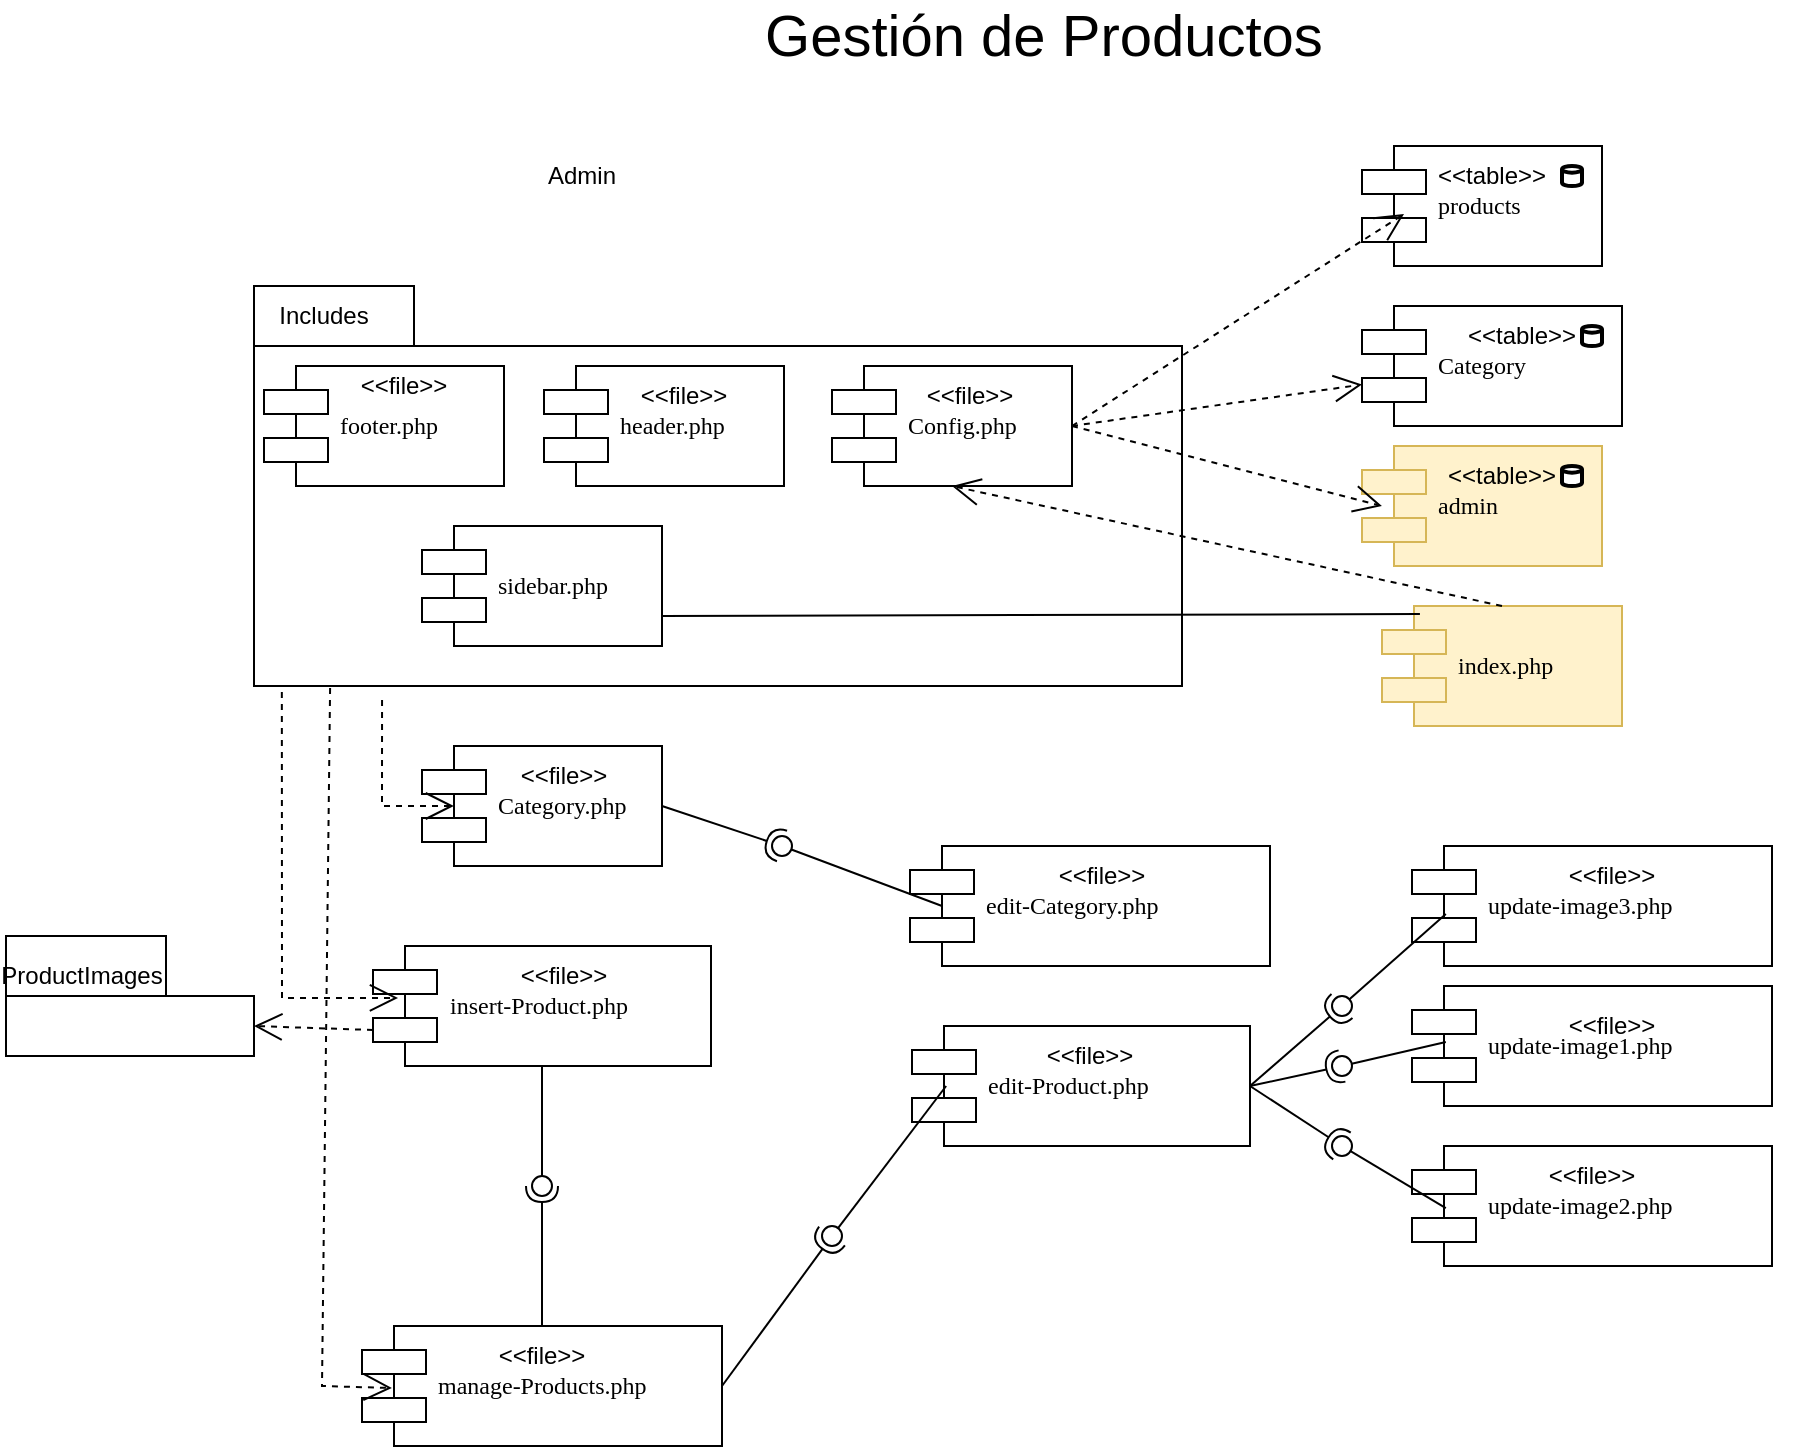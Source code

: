 <mxfile version="22.0.8" type="github">
  <diagram name="Página-1" id="GMEsVAINNBaTcpao7fsB">
    <mxGraphModel dx="1707" dy="1647" grid="1" gridSize="10" guides="1" tooltips="1" connect="1" arrows="1" fold="1" page="1" pageScale="1" pageWidth="827" pageHeight="1169" math="0" shadow="0">
      <root>
        <mxCell id="0" />
        <mxCell id="1" parent="0" />
        <mxCell id="oqwPhSUPqJG5sDOOm7o7-72" value="" style="shape=folder;fontStyle=1;tabWidth=80;tabHeight=30;tabPosition=left;html=1;boundedLbl=1;whiteSpace=wrap;" parent="1" vertex="1">
          <mxGeometry x="56" y="140" width="464" height="200" as="geometry" />
        </mxCell>
        <mxCell id="oqwPhSUPqJG5sDOOm7o7-74" value="&lt;font style=&quot;vertical-align: inherit;&quot;&gt;&lt;font style=&quot;vertical-align: inherit;&quot;&gt;Includes&lt;/font&gt;&lt;/font&gt;" style="text;html=1;strokeColor=none;fillColor=none;align=center;verticalAlign=middle;whiteSpace=wrap;rounded=0;" parent="1" vertex="1">
          <mxGeometry x="61" y="140" width="60" height="30" as="geometry" />
        </mxCell>
        <mxCell id="oqwPhSUPqJG5sDOOm7o7-75" value="footer.php" style="shape=component;align=left;spacingLeft=36;rounded=0;shadow=0;comic=0;labelBackgroundColor=none;strokeWidth=1;fontFamily=Verdana;fontSize=12;html=1;" parent="1" vertex="1">
          <mxGeometry x="61" y="180" width="120" height="60" as="geometry" />
        </mxCell>
        <mxCell id="oqwPhSUPqJG5sDOOm7o7-76" value="header.php" style="shape=component;align=left;spacingLeft=36;rounded=0;shadow=0;comic=0;labelBackgroundColor=none;strokeWidth=1;fontFamily=Verdana;fontSize=12;html=1;" parent="1" vertex="1">
          <mxGeometry x="201" y="180" width="120" height="60" as="geometry" />
        </mxCell>
        <mxCell id="oqwPhSUPqJG5sDOOm7o7-81" value="&amp;lt;&amp;lt;file&amp;gt;&amp;gt;" style="text;html=1;strokeColor=none;fillColor=none;align=center;verticalAlign=middle;whiteSpace=wrap;rounded=0;" parent="1" vertex="1">
          <mxGeometry x="101" y="180" width="60" height="20" as="geometry" />
        </mxCell>
        <mxCell id="oqwPhSUPqJG5sDOOm7o7-82" value="products" style="shape=component;align=left;spacingLeft=36;rounded=0;shadow=0;comic=0;labelBackgroundColor=none;strokeWidth=1;fontFamily=Verdana;fontSize=12;html=1;" parent="1" vertex="1">
          <mxGeometry x="610" y="70" width="120" height="60" as="geometry" />
        </mxCell>
        <mxCell id="oqwPhSUPqJG5sDOOm7o7-83" value="Category" style="shape=component;align=left;spacingLeft=36;rounded=0;shadow=0;comic=0;labelBackgroundColor=none;strokeWidth=1;fontFamily=Verdana;fontSize=12;html=1;" parent="1" vertex="1">
          <mxGeometry x="610" y="150" width="130" height="60" as="geometry" />
        </mxCell>
        <mxCell id="oqwPhSUPqJG5sDOOm7o7-89" value="&amp;lt;&amp;lt;table&amp;gt;&amp;gt;" style="text;html=1;strokeColor=none;fillColor=none;align=center;verticalAlign=middle;whiteSpace=wrap;rounded=0;" parent="1" vertex="1">
          <mxGeometry x="645" y="70" width="60" height="30" as="geometry" />
        </mxCell>
        <mxCell id="oqwPhSUPqJG5sDOOm7o7-90" value="&amp;lt;&amp;lt;file&amp;gt;&amp;gt;" style="text;html=1;strokeColor=none;fillColor=none;align=center;verticalAlign=middle;whiteSpace=wrap;rounded=0;" parent="1" vertex="1">
          <mxGeometry x="241" y="180" width="60" height="30" as="geometry" />
        </mxCell>
        <mxCell id="oqwPhSUPqJG5sDOOm7o7-98" value="" style="strokeWidth=2;html=1;shape=mxgraph.flowchart.database;whiteSpace=wrap;" parent="1" vertex="1">
          <mxGeometry x="710" y="80" width="10" height="10" as="geometry" />
        </mxCell>
        <mxCell id="oqwPhSUPqJG5sDOOm7o7-99" value="Gestión de Productos" style="text;html=1;strokeColor=none;fillColor=none;align=center;verticalAlign=middle;whiteSpace=wrap;rounded=0;fontSize=29;" parent="1" vertex="1">
          <mxGeometry x="241" width="420" height="30" as="geometry" />
        </mxCell>
        <mxCell id="oqwPhSUPqJG5sDOOm7o7-100" value="index.php" style="shape=component;align=left;spacingLeft=36;rounded=0;shadow=0;comic=0;labelBackgroundColor=none;strokeWidth=1;fontFamily=Verdana;fontSize=12;html=1;fillColor=#fff2cc;strokeColor=#d6b656;" parent="1" vertex="1">
          <mxGeometry x="620" y="300" width="120" height="60" as="geometry" />
        </mxCell>
        <mxCell id="oqwPhSUPqJG5sDOOm7o7-102" value="admin" style="shape=component;align=left;spacingLeft=36;rounded=0;shadow=0;comic=0;labelBackgroundColor=none;strokeWidth=1;fontFamily=Verdana;fontSize=12;html=1;fillColor=#fff2cc;strokeColor=#d6b656;" parent="1" vertex="1">
          <mxGeometry x="610" y="220" width="120" height="60" as="geometry" />
        </mxCell>
        <mxCell id="oqwPhSUPqJG5sDOOm7o7-103" value="&amp;lt;&amp;lt;table&amp;gt;&amp;gt;" style="text;html=1;strokeColor=none;fillColor=none;align=center;verticalAlign=middle;whiteSpace=wrap;rounded=0;" parent="1" vertex="1">
          <mxGeometry x="650" y="220" width="60" height="30" as="geometry" />
        </mxCell>
        <mxCell id="oqwPhSUPqJG5sDOOm7o7-104" value="" style="ellipse;whiteSpace=wrap;html=1;align=center;aspect=fixed;fillColor=none;strokeColor=none;resizable=0;perimeter=centerPerimeter;rotatable=0;allowArrows=0;points=[];outlineConnect=1;" parent="1" vertex="1">
          <mxGeometry x="815" y="490" width="10" height="10" as="geometry" />
        </mxCell>
        <mxCell id="oqwPhSUPqJG5sDOOm7o7-108" value="" style="strokeWidth=2;html=1;shape=mxgraph.flowchart.database;whiteSpace=wrap;" parent="1" vertex="1">
          <mxGeometry x="710" y="230" width="10" height="10" as="geometry" />
        </mxCell>
        <mxCell id="oqwPhSUPqJG5sDOOm7o7-141" value="" style="shape=folder;fontStyle=1;tabWidth=80;tabHeight=30;tabPosition=left;html=1;boundedLbl=1;whiteSpace=wrap;" parent="1" vertex="1">
          <mxGeometry x="-68" y="465" width="124" height="60" as="geometry" />
        </mxCell>
        <mxCell id="oqwPhSUPqJG5sDOOm7o7-142" value="&lt;font style=&quot;vertical-align: inherit;&quot;&gt;&lt;font style=&quot;vertical-align: inherit;&quot;&gt;ProductImages&lt;/font&gt;&lt;/font&gt;" style="text;html=1;strokeColor=none;fillColor=none;align=center;verticalAlign=middle;whiteSpace=wrap;rounded=0;" parent="1" vertex="1">
          <mxGeometry x="-60" y="470" width="60" height="30" as="geometry" />
        </mxCell>
        <mxCell id="oqwPhSUPqJG5sDOOm7o7-143" value="Config.php" style="shape=component;align=left;spacingLeft=36;rounded=0;shadow=0;comic=0;labelBackgroundColor=none;strokeWidth=1;fontFamily=Verdana;fontSize=12;html=1;" parent="1" vertex="1">
          <mxGeometry x="345" y="180" width="120" height="60" as="geometry" />
        </mxCell>
        <mxCell id="oqwPhSUPqJG5sDOOm7o7-147" value="&amp;lt;&amp;lt;file&amp;gt;&amp;gt;" style="text;html=1;strokeColor=none;fillColor=none;align=center;verticalAlign=middle;whiteSpace=wrap;rounded=0;" parent="1" vertex="1">
          <mxGeometry x="384" y="180" width="60" height="30" as="geometry" />
        </mxCell>
        <mxCell id="oqwPhSUPqJG5sDOOm7o7-148" value="&amp;lt;&amp;lt;table&amp;gt;&amp;gt;" style="text;html=1;strokeColor=none;fillColor=none;align=center;verticalAlign=middle;whiteSpace=wrap;rounded=0;" parent="1" vertex="1">
          <mxGeometry x="660" y="150" width="60" height="30" as="geometry" />
        </mxCell>
        <mxCell id="oqwPhSUPqJG5sDOOm7o7-150" value="" style="strokeWidth=2;html=1;shape=mxgraph.flowchart.database;whiteSpace=wrap;" parent="1" vertex="1">
          <mxGeometry x="720" y="160" width="10" height="10" as="geometry" />
        </mxCell>
        <mxCell id="oqwPhSUPqJG5sDOOm7o7-159" value="" style="endArrow=open;endSize=12;dashed=1;html=1;rounded=0;exitX=1;exitY=0.5;exitDx=0;exitDy=0;entryX=0.083;entryY=0.5;entryDx=0;entryDy=0;entryPerimeter=0;" parent="1" source="oqwPhSUPqJG5sDOOm7o7-143" target="oqwPhSUPqJG5sDOOm7o7-102" edge="1">
          <mxGeometry width="160" relative="1" as="geometry">
            <mxPoint x="506" y="441.98" as="sourcePoint" />
            <mxPoint x="261" y="470" as="targetPoint" />
          </mxGeometry>
        </mxCell>
        <mxCell id="oqwPhSUPqJG5sDOOm7o7-160" value="" style="endArrow=open;endSize=12;dashed=1;html=1;rounded=0;exitX=1;exitY=0.5;exitDx=0;exitDy=0;" parent="1" source="oqwPhSUPqJG5sDOOm7o7-143" target="oqwPhSUPqJG5sDOOm7o7-83" edge="1">
          <mxGeometry width="160" relative="1" as="geometry">
            <mxPoint x="475" y="220" as="sourcePoint" />
            <mxPoint x="630" y="260" as="targetPoint" />
          </mxGeometry>
        </mxCell>
        <mxCell id="oqwPhSUPqJG5sDOOm7o7-161" value="" style="endArrow=open;endSize=12;dashed=1;html=1;rounded=0;exitX=1;exitY=0.5;exitDx=0;exitDy=0;entryX=0.175;entryY=0.567;entryDx=0;entryDy=0;entryPerimeter=0;" parent="1" source="oqwPhSUPqJG5sDOOm7o7-143" target="oqwPhSUPqJG5sDOOm7o7-82" edge="1">
          <mxGeometry width="160" relative="1" as="geometry">
            <mxPoint x="485" y="230" as="sourcePoint" />
            <mxPoint x="640" y="270" as="targetPoint" />
          </mxGeometry>
        </mxCell>
        <mxCell id="oqwPhSUPqJG5sDOOm7o7-162" value="&lt;font style=&quot;vertical-align: inherit;&quot;&gt;&lt;font style=&quot;vertical-align: inherit;&quot;&gt;Admin&lt;/font&gt;&lt;/font&gt;" style="text;html=1;strokeColor=none;fillColor=none;align=center;verticalAlign=middle;whiteSpace=wrap;rounded=0;" parent="1" vertex="1">
          <mxGeometry x="190" y="70" width="60" height="30" as="geometry" />
        </mxCell>
        <mxCell id="oqwPhSUPqJG5sDOOm7o7-164" value="Category.php" style="shape=component;align=left;spacingLeft=36;rounded=0;shadow=0;comic=0;labelBackgroundColor=none;strokeWidth=1;fontFamily=Verdana;fontSize=12;html=1;" parent="1" vertex="1">
          <mxGeometry x="140" y="370" width="120" height="60" as="geometry" />
        </mxCell>
        <mxCell id="oqwPhSUPqJG5sDOOm7o7-165" value="insert-Product.php" style="shape=component;align=left;spacingLeft=36;rounded=0;shadow=0;comic=0;labelBackgroundColor=none;strokeWidth=1;fontFamily=Verdana;fontSize=12;html=1;" parent="1" vertex="1">
          <mxGeometry x="115.5" y="470" width="169" height="60" as="geometry" />
        </mxCell>
        <mxCell id="oqwPhSUPqJG5sDOOm7o7-166" value="edit-Product.php" style="shape=component;align=left;spacingLeft=36;rounded=0;shadow=0;comic=0;labelBackgroundColor=none;strokeWidth=1;fontFamily=Verdana;fontSize=12;html=1;" parent="1" vertex="1">
          <mxGeometry x="385" y="510" width="169" height="60" as="geometry" />
        </mxCell>
        <mxCell id="oqwPhSUPqJG5sDOOm7o7-167" value="manage-Products.php" style="shape=component;align=left;spacingLeft=36;rounded=0;shadow=0;comic=0;labelBackgroundColor=none;strokeWidth=1;fontFamily=Verdana;fontSize=12;html=1;" parent="1" vertex="1">
          <mxGeometry x="110" y="660" width="180" height="60" as="geometry" />
        </mxCell>
        <mxCell id="oqwPhSUPqJG5sDOOm7o7-168" value="edit-Category.php" style="shape=component;align=left;spacingLeft=36;rounded=0;shadow=0;comic=0;labelBackgroundColor=none;strokeWidth=1;fontFamily=Verdana;fontSize=12;html=1;" parent="1" vertex="1">
          <mxGeometry x="384" y="420" width="180" height="60" as="geometry" />
        </mxCell>
        <mxCell id="oqwPhSUPqJG5sDOOm7o7-169" value="update-image1.php" style="shape=component;align=left;spacingLeft=36;rounded=0;shadow=0;comic=0;labelBackgroundColor=none;strokeWidth=1;fontFamily=Verdana;fontSize=12;html=1;" parent="1" vertex="1">
          <mxGeometry x="635" y="490" width="180" height="60" as="geometry" />
        </mxCell>
        <mxCell id="oqwPhSUPqJG5sDOOm7o7-170" value="update-image2.php" style="shape=component;align=left;spacingLeft=36;rounded=0;shadow=0;comic=0;labelBackgroundColor=none;strokeWidth=1;fontFamily=Verdana;fontSize=12;html=1;" parent="1" vertex="1">
          <mxGeometry x="635" y="570" width="180" height="60" as="geometry" />
        </mxCell>
        <mxCell id="oqwPhSUPqJG5sDOOm7o7-171" value="update-image3.php" style="shape=component;align=left;spacingLeft=36;rounded=0;shadow=0;comic=0;labelBackgroundColor=none;strokeWidth=1;fontFamily=Verdana;fontSize=12;html=1;" parent="1" vertex="1">
          <mxGeometry x="635" y="420" width="180" height="60" as="geometry" />
        </mxCell>
        <mxCell id="3F5nWW7DroaDHCYguj-d-1" value="" style="endArrow=open;endSize=12;dashed=1;html=1;rounded=0;exitX=0.5;exitY=0;exitDx=0;exitDy=0;entryX=0.5;entryY=1;entryDx=0;entryDy=0;" parent="1" source="oqwPhSUPqJG5sDOOm7o7-100" target="oqwPhSUPqJG5sDOOm7o7-143" edge="1">
          <mxGeometry width="160" relative="1" as="geometry">
            <mxPoint x="475" y="220" as="sourcePoint" />
            <mxPoint x="630" y="260" as="targetPoint" />
          </mxGeometry>
        </mxCell>
        <mxCell id="3F5nWW7DroaDHCYguj-d-2" value="sidebar.php" style="shape=component;align=left;spacingLeft=36;rounded=0;shadow=0;comic=0;labelBackgroundColor=none;strokeWidth=1;fontFamily=Verdana;fontSize=12;html=1;" parent="1" vertex="1">
          <mxGeometry x="140" y="260" width="120" height="60" as="geometry" />
        </mxCell>
        <mxCell id="3F5nWW7DroaDHCYguj-d-8" value="" style="endArrow=none;html=1;rounded=0;entryX=0.158;entryY=0.067;entryDx=0;entryDy=0;exitX=1;exitY=0.75;exitDx=0;exitDy=0;entryPerimeter=0;" parent="1" source="3F5nWW7DroaDHCYguj-d-2" target="oqwPhSUPqJG5sDOOm7o7-100" edge="1">
          <mxGeometry width="50" height="50" relative="1" as="geometry">
            <mxPoint x="107" y="390" as="sourcePoint" />
            <mxPoint x="210" y="330" as="targetPoint" />
          </mxGeometry>
        </mxCell>
        <mxCell id="3F5nWW7DroaDHCYguj-d-20" value="" style="rounded=0;orthogonalLoop=1;jettySize=auto;html=1;endArrow=halfCircle;endFill=0;endSize=6;strokeWidth=1;sketch=0;exitX=1;exitY=0.5;exitDx=0;exitDy=0;" parent="1" source="oqwPhSUPqJG5sDOOm7o7-166" edge="1">
          <mxGeometry relative="1" as="geometry">
            <mxPoint x="400" y="445" as="sourcePoint" />
            <mxPoint x="600" y="500" as="targetPoint" />
          </mxGeometry>
        </mxCell>
        <mxCell id="3F5nWW7DroaDHCYguj-d-21" value="" style="rounded=0;orthogonalLoop=1;jettySize=auto;html=1;endArrow=oval;endFill=0;sketch=0;sourcePerimeterSpacing=0;targetPerimeterSpacing=0;endSize=10;exitX=0.094;exitY=0.567;exitDx=0;exitDy=0;exitPerimeter=0;" parent="1" source="oqwPhSUPqJG5sDOOm7o7-171" edge="1">
          <mxGeometry relative="1" as="geometry">
            <mxPoint x="360" y="445" as="sourcePoint" />
            <mxPoint x="600" y="500" as="targetPoint" />
          </mxGeometry>
        </mxCell>
        <mxCell id="3F5nWW7DroaDHCYguj-d-22" value="" style="ellipse;whiteSpace=wrap;html=1;align=center;aspect=fixed;fillColor=none;strokeColor=none;resizable=0;perimeter=centerPerimeter;rotatable=0;allowArrows=0;points=[];outlineConnect=1;" parent="1" vertex="1">
          <mxGeometry x="375" y="440" width="10" height="10" as="geometry" />
        </mxCell>
        <mxCell id="3F5nWW7DroaDHCYguj-d-23" value="" style="rounded=0;orthogonalLoop=1;jettySize=auto;html=1;endArrow=halfCircle;endFill=0;endSize=6;strokeWidth=1;sketch=0;exitX=1;exitY=0.5;exitDx=0;exitDy=0;" parent="1" source="oqwPhSUPqJG5sDOOm7o7-166" edge="1">
          <mxGeometry relative="1" as="geometry">
            <mxPoint x="400" y="445" as="sourcePoint" />
            <mxPoint x="600" y="530" as="targetPoint" />
          </mxGeometry>
        </mxCell>
        <mxCell id="3F5nWW7DroaDHCYguj-d-24" value="" style="rounded=0;orthogonalLoop=1;jettySize=auto;html=1;endArrow=oval;endFill=0;sketch=0;sourcePerimeterSpacing=0;targetPerimeterSpacing=0;endSize=10;exitX=0.094;exitY=0.467;exitDx=0;exitDy=0;exitPerimeter=0;" parent="1" source="oqwPhSUPqJG5sDOOm7o7-169" edge="1">
          <mxGeometry relative="1" as="geometry">
            <mxPoint x="360" y="445" as="sourcePoint" />
            <mxPoint x="600" y="530" as="targetPoint" />
          </mxGeometry>
        </mxCell>
        <mxCell id="3F5nWW7DroaDHCYguj-d-25" value="" style="ellipse;whiteSpace=wrap;html=1;align=center;aspect=fixed;fillColor=none;strokeColor=none;resizable=0;perimeter=centerPerimeter;rotatable=0;allowArrows=0;points=[];outlineConnect=1;" parent="1" vertex="1">
          <mxGeometry x="375" y="440" width="10" height="10" as="geometry" />
        </mxCell>
        <mxCell id="3F5nWW7DroaDHCYguj-d-26" value="" style="rounded=0;orthogonalLoop=1;jettySize=auto;html=1;endArrow=halfCircle;endFill=0;endSize=6;strokeWidth=1;sketch=0;exitX=1;exitY=0.5;exitDx=0;exitDy=0;" parent="1" source="oqwPhSUPqJG5sDOOm7o7-166" edge="1">
          <mxGeometry relative="1" as="geometry">
            <mxPoint x="400" y="445" as="sourcePoint" />
            <mxPoint x="600" y="570" as="targetPoint" />
          </mxGeometry>
        </mxCell>
        <mxCell id="3F5nWW7DroaDHCYguj-d-27" value="" style="rounded=0;orthogonalLoop=1;jettySize=auto;html=1;endArrow=oval;endFill=0;sketch=0;sourcePerimeterSpacing=0;targetPerimeterSpacing=0;endSize=10;exitX=0.094;exitY=0.517;exitDx=0;exitDy=0;exitPerimeter=0;" parent="1" source="oqwPhSUPqJG5sDOOm7o7-170" edge="1">
          <mxGeometry relative="1" as="geometry">
            <mxPoint x="360" y="445" as="sourcePoint" />
            <mxPoint x="600" y="570" as="targetPoint" />
          </mxGeometry>
        </mxCell>
        <mxCell id="3F5nWW7DroaDHCYguj-d-28" value="" style="ellipse;whiteSpace=wrap;html=1;align=center;aspect=fixed;fillColor=none;strokeColor=none;resizable=0;perimeter=centerPerimeter;rotatable=0;allowArrows=0;points=[];outlineConnect=1;" parent="1" vertex="1">
          <mxGeometry x="375" y="440" width="10" height="10" as="geometry" />
        </mxCell>
        <mxCell id="3F5nWW7DroaDHCYguj-d-29" value="" style="rounded=0;orthogonalLoop=1;jettySize=auto;html=1;endArrow=halfCircle;endFill=0;endSize=6;strokeWidth=1;sketch=0;exitX=1;exitY=0.5;exitDx=0;exitDy=0;" parent="1" source="oqwPhSUPqJG5sDOOm7o7-164" edge="1">
          <mxGeometry relative="1" as="geometry">
            <mxPoint x="400" y="445" as="sourcePoint" />
            <mxPoint x="320" y="420" as="targetPoint" />
          </mxGeometry>
        </mxCell>
        <mxCell id="3F5nWW7DroaDHCYguj-d-30" value="" style="rounded=0;orthogonalLoop=1;jettySize=auto;html=1;endArrow=oval;endFill=0;sketch=0;sourcePerimeterSpacing=0;targetPerimeterSpacing=0;endSize=10;exitX=0.089;exitY=0.5;exitDx=0;exitDy=0;exitPerimeter=0;" parent="1" source="oqwPhSUPqJG5sDOOm7o7-168" edge="1">
          <mxGeometry relative="1" as="geometry">
            <mxPoint x="360" y="445" as="sourcePoint" />
            <mxPoint x="320" y="420" as="targetPoint" />
          </mxGeometry>
        </mxCell>
        <mxCell id="3F5nWW7DroaDHCYguj-d-31" value="" style="ellipse;whiteSpace=wrap;html=1;align=center;aspect=fixed;fillColor=none;strokeColor=none;resizable=0;perimeter=centerPerimeter;rotatable=0;allowArrows=0;points=[];outlineConnect=1;" parent="1" vertex="1">
          <mxGeometry x="375" y="440" width="10" height="10" as="geometry" />
        </mxCell>
        <mxCell id="3F5nWW7DroaDHCYguj-d-32" value="" style="rounded=0;orthogonalLoop=1;jettySize=auto;html=1;endArrow=halfCircle;endFill=0;endSize=6;strokeWidth=1;sketch=0;exitX=1;exitY=0.5;exitDx=0;exitDy=0;entryX=0.2;entryY=0.4;entryDx=0;entryDy=0;entryPerimeter=0;" parent="1" source="oqwPhSUPqJG5sDOOm7o7-167" target="3F5nWW7DroaDHCYguj-d-34" edge="1">
          <mxGeometry relative="1" as="geometry">
            <mxPoint x="390" y="575" as="sourcePoint" />
            <mxPoint x="360" y="560" as="targetPoint" />
          </mxGeometry>
        </mxCell>
        <mxCell id="3F5nWW7DroaDHCYguj-d-33" value="" style="rounded=0;orthogonalLoop=1;jettySize=auto;html=1;endArrow=oval;endFill=0;sketch=0;sourcePerimeterSpacing=0;targetPerimeterSpacing=0;endSize=10;exitX=0.101;exitY=0.5;exitDx=0;exitDy=0;exitPerimeter=0;entryX=0;entryY=0.2;entryDx=0;entryDy=0;entryPerimeter=0;" parent="1" source="oqwPhSUPqJG5sDOOm7o7-166" target="3F5nWW7DroaDHCYguj-d-34" edge="1">
          <mxGeometry relative="1" as="geometry">
            <mxPoint x="350" y="575" as="sourcePoint" />
            <mxPoint x="360" y="560" as="targetPoint" />
          </mxGeometry>
        </mxCell>
        <mxCell id="3F5nWW7DroaDHCYguj-d-34" value="" style="ellipse;whiteSpace=wrap;html=1;align=center;aspect=fixed;fillColor=none;strokeColor=none;resizable=0;perimeter=centerPerimeter;rotatable=0;allowArrows=0;points=[];outlineConnect=1;" parent="1" vertex="1">
          <mxGeometry x="340" y="610" width="10" height="10" as="geometry" />
        </mxCell>
        <mxCell id="3F5nWW7DroaDHCYguj-d-35" value="" style="rounded=0;orthogonalLoop=1;jettySize=auto;html=1;endArrow=halfCircle;endFill=0;endSize=6;strokeWidth=1;sketch=0;exitX=0.5;exitY=0;exitDx=0;exitDy=0;" parent="1" source="oqwPhSUPqJG5sDOOm7o7-167" edge="1">
          <mxGeometry relative="1" as="geometry">
            <mxPoint x="390" y="575" as="sourcePoint" />
            <mxPoint x="200" y="590" as="targetPoint" />
          </mxGeometry>
        </mxCell>
        <mxCell id="3F5nWW7DroaDHCYguj-d-39" value="" style="ellipse;whiteSpace=wrap;html=1;align=center;aspect=fixed;fillColor=none;strokeColor=none;resizable=0;perimeter=centerPerimeter;rotatable=0;allowArrows=0;points=[];outlineConnect=1;" parent="1" vertex="1">
          <mxGeometry x="364" y="570" width="10" height="10" as="geometry" />
        </mxCell>
        <mxCell id="3F5nWW7DroaDHCYguj-d-40" value="" style="rounded=0;orthogonalLoop=1;jettySize=auto;html=1;endArrow=oval;endFill=0;sketch=0;sourcePerimeterSpacing=0;targetPerimeterSpacing=0;endSize=10;exitX=0.5;exitY=1;exitDx=0;exitDy=0;" parent="1" source="oqwPhSUPqJG5sDOOm7o7-165" edge="1">
          <mxGeometry relative="1" as="geometry">
            <mxPoint x="412" y="550" as="sourcePoint" />
            <mxPoint x="200" y="590" as="targetPoint" />
          </mxGeometry>
        </mxCell>
        <mxCell id="3F5nWW7DroaDHCYguj-d-42" value="&amp;lt;&amp;lt;file&amp;gt;&amp;gt;" style="text;html=1;strokeColor=none;fillColor=none;align=center;verticalAlign=middle;whiteSpace=wrap;rounded=0;" parent="1" vertex="1">
          <mxGeometry x="181" y="370" width="60" height="30" as="geometry" />
        </mxCell>
        <mxCell id="3F5nWW7DroaDHCYguj-d-43" value="" style="endArrow=open;endSize=12;dashed=1;html=1;rounded=0;exitX=0.03;exitY=1.015;exitDx=0;exitDy=0;entryX=0.074;entryY=0.433;entryDx=0;entryDy=0;entryPerimeter=0;exitPerimeter=0;" parent="1" source="oqwPhSUPqJG5sDOOm7o7-72" target="oqwPhSUPqJG5sDOOm7o7-165" edge="1">
          <mxGeometry width="160" relative="1" as="geometry">
            <mxPoint x="690" y="310" as="sourcePoint" />
            <mxPoint x="415" y="250" as="targetPoint" />
            <Array as="points">
              <mxPoint x="70" y="496" />
            </Array>
          </mxGeometry>
        </mxCell>
        <mxCell id="3F5nWW7DroaDHCYguj-d-44" value="" style="endArrow=open;endSize=12;dashed=1;html=1;rounded=0;exitX=0.138;exitY=1.035;exitDx=0;exitDy=0;entryX=0.133;entryY=0.5;entryDx=0;entryDy=0;entryPerimeter=0;exitPerimeter=0;" parent="1" source="oqwPhSUPqJG5sDOOm7o7-72" target="oqwPhSUPqJG5sDOOm7o7-164" edge="1">
          <mxGeometry width="160" relative="1" as="geometry">
            <mxPoint x="700" y="320" as="sourcePoint" />
            <mxPoint x="425" y="260" as="targetPoint" />
            <Array as="points">
              <mxPoint x="120" y="400" />
            </Array>
          </mxGeometry>
        </mxCell>
        <mxCell id="3F5nWW7DroaDHCYguj-d-45" value="" style="endArrow=open;endSize=12;dashed=1;html=1;rounded=0;exitX=0.082;exitY=1.005;exitDx=0;exitDy=0;exitPerimeter=0;entryX=0.083;entryY=0.517;entryDx=0;entryDy=0;entryPerimeter=0;" parent="1" source="oqwPhSUPqJG5sDOOm7o7-72" target="oqwPhSUPqJG5sDOOm7o7-167" edge="1">
          <mxGeometry width="160" relative="1" as="geometry">
            <mxPoint x="710" y="330" as="sourcePoint" />
            <mxPoint x="260" y="560" as="targetPoint" />
            <Array as="points">
              <mxPoint x="90" y="690" />
            </Array>
          </mxGeometry>
        </mxCell>
        <mxCell id="3F5nWW7DroaDHCYguj-d-46" value="" style="endArrow=open;endSize=12;dashed=1;html=1;rounded=0;exitX=0;exitY=0.7;exitDx=0;exitDy=0;entryX=0;entryY=0;entryDx=124;entryDy=45;entryPerimeter=0;" parent="1" source="oqwPhSUPqJG5sDOOm7o7-165" target="oqwPhSUPqJG5sDOOm7o7-141" edge="1">
          <mxGeometry width="160" relative="1" as="geometry">
            <mxPoint x="720" y="340" as="sourcePoint" />
            <mxPoint x="445" y="280" as="targetPoint" />
          </mxGeometry>
        </mxCell>
        <mxCell id="aBW9D4QRDCEDmR9I3vUL-1" value="&amp;lt;&amp;lt;file&amp;gt;&amp;gt;" style="text;html=1;strokeColor=none;fillColor=none;align=center;verticalAlign=middle;whiteSpace=wrap;rounded=0;" vertex="1" parent="1">
          <mxGeometry x="181" y="470" width="60" height="30" as="geometry" />
        </mxCell>
        <mxCell id="aBW9D4QRDCEDmR9I3vUL-2" value="&amp;lt;&amp;lt;file&amp;gt;&amp;gt;" style="text;html=1;strokeColor=none;fillColor=none;align=center;verticalAlign=middle;whiteSpace=wrap;rounded=0;" vertex="1" parent="1">
          <mxGeometry x="450" y="420" width="60" height="30" as="geometry" />
        </mxCell>
        <mxCell id="aBW9D4QRDCEDmR9I3vUL-3" value="&amp;lt;&amp;lt;file&amp;gt;&amp;gt;" style="text;html=1;strokeColor=none;fillColor=none;align=center;verticalAlign=middle;whiteSpace=wrap;rounded=0;" vertex="1" parent="1">
          <mxGeometry x="444" y="510" width="60" height="30" as="geometry" />
        </mxCell>
        <mxCell id="aBW9D4QRDCEDmR9I3vUL-4" value="&amp;lt;&amp;lt;file&amp;gt;&amp;gt;" style="text;html=1;strokeColor=none;fillColor=none;align=center;verticalAlign=middle;whiteSpace=wrap;rounded=0;" vertex="1" parent="1">
          <mxGeometry x="705" y="420" width="60" height="30" as="geometry" />
        </mxCell>
        <mxCell id="aBW9D4QRDCEDmR9I3vUL-5" value="&amp;lt;&amp;lt;file&amp;gt;&amp;gt;" style="text;html=1;strokeColor=none;fillColor=none;align=center;verticalAlign=middle;whiteSpace=wrap;rounded=0;" vertex="1" parent="1">
          <mxGeometry x="705" y="495" width="60" height="30" as="geometry" />
        </mxCell>
        <mxCell id="aBW9D4QRDCEDmR9I3vUL-6" value="&amp;lt;&amp;lt;file&amp;gt;&amp;gt;" style="text;html=1;strokeColor=none;fillColor=none;align=center;verticalAlign=middle;whiteSpace=wrap;rounded=0;" vertex="1" parent="1">
          <mxGeometry x="695" y="570" width="60" height="30" as="geometry" />
        </mxCell>
        <mxCell id="aBW9D4QRDCEDmR9I3vUL-7" value="&amp;lt;&amp;lt;file&amp;gt;&amp;gt;" style="text;html=1;strokeColor=none;fillColor=none;align=center;verticalAlign=middle;whiteSpace=wrap;rounded=0;" vertex="1" parent="1">
          <mxGeometry x="170" y="660" width="60" height="30" as="geometry" />
        </mxCell>
      </root>
    </mxGraphModel>
  </diagram>
</mxfile>
